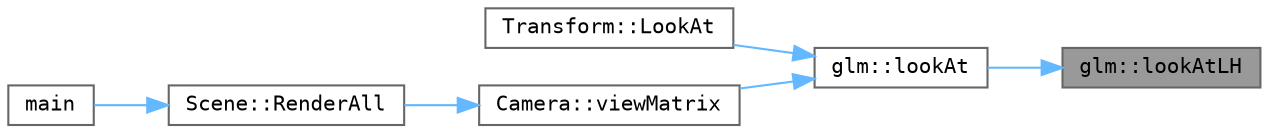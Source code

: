 digraph "glm::lookAtLH"
{
 // LATEX_PDF_SIZE
  bgcolor="transparent";
  edge [fontname=Terminal,fontsize=10,labelfontname=Helvetica,labelfontsize=10];
  node [fontname=Terminal,fontsize=10,shape=box,height=0.2,width=0.4];
  rankdir="RL";
  Node1 [label="glm::lookAtLH",height=0.2,width=0.4,color="gray40", fillcolor="grey60", style="filled", fontcolor="black",tooltip=" "];
  Node1 -> Node2 [dir="back",color="steelblue1",style="solid"];
  Node2 [label="glm::lookAt",height=0.2,width=0.4,color="grey40", fillcolor="white", style="filled",URL="$group__ext__matrix__transform.html#ga894735fbf8f3d25628c127712d0285f7",tooltip=" "];
  Node2 -> Node3 [dir="back",color="steelblue1",style="solid"];
  Node3 [label="Transform::LookAt",height=0.2,width=0.4,color="grey40", fillcolor="white", style="filled",URL="$class_transform.html#ac6fb2b3d5ac6c319fb1f66c2ecdbb8dc",tooltip="Points this transform at a given point"];
  Node2 -> Node4 [dir="back",color="steelblue1",style="solid"];
  Node4 [label="Camera::viewMatrix",height=0.2,width=0.4,color="grey40", fillcolor="white", style="filled",URL="$class_camera.html#ade59c8e9e1ccf81c92d69722ed070718",tooltip="Uses glm::lookAt to build a view matrix from cameraTransform"];
  Node4 -> Node5 [dir="back",color="steelblue1",style="solid"];
  Node5 [label="Scene::RenderAll",height=0.2,width=0.4,color="grey40", fillcolor="white", style="filled",URL="$class_scene.html#af1231c8f794238d9fb79e5f413e0108f",tooltip="Draw all gameObjects using cameras[0] as a camera, accounting for all lights"];
  Node5 -> Node6 [dir="back",color="steelblue1",style="solid"];
  Node6 [label="main",height=0.2,width=0.4,color="grey40", fillcolor="white", style="filled",URL="$main_8cpp.html#ae66f6b31b5ad750f1fe042a706a4e3d4",tooltip=" "];
}

